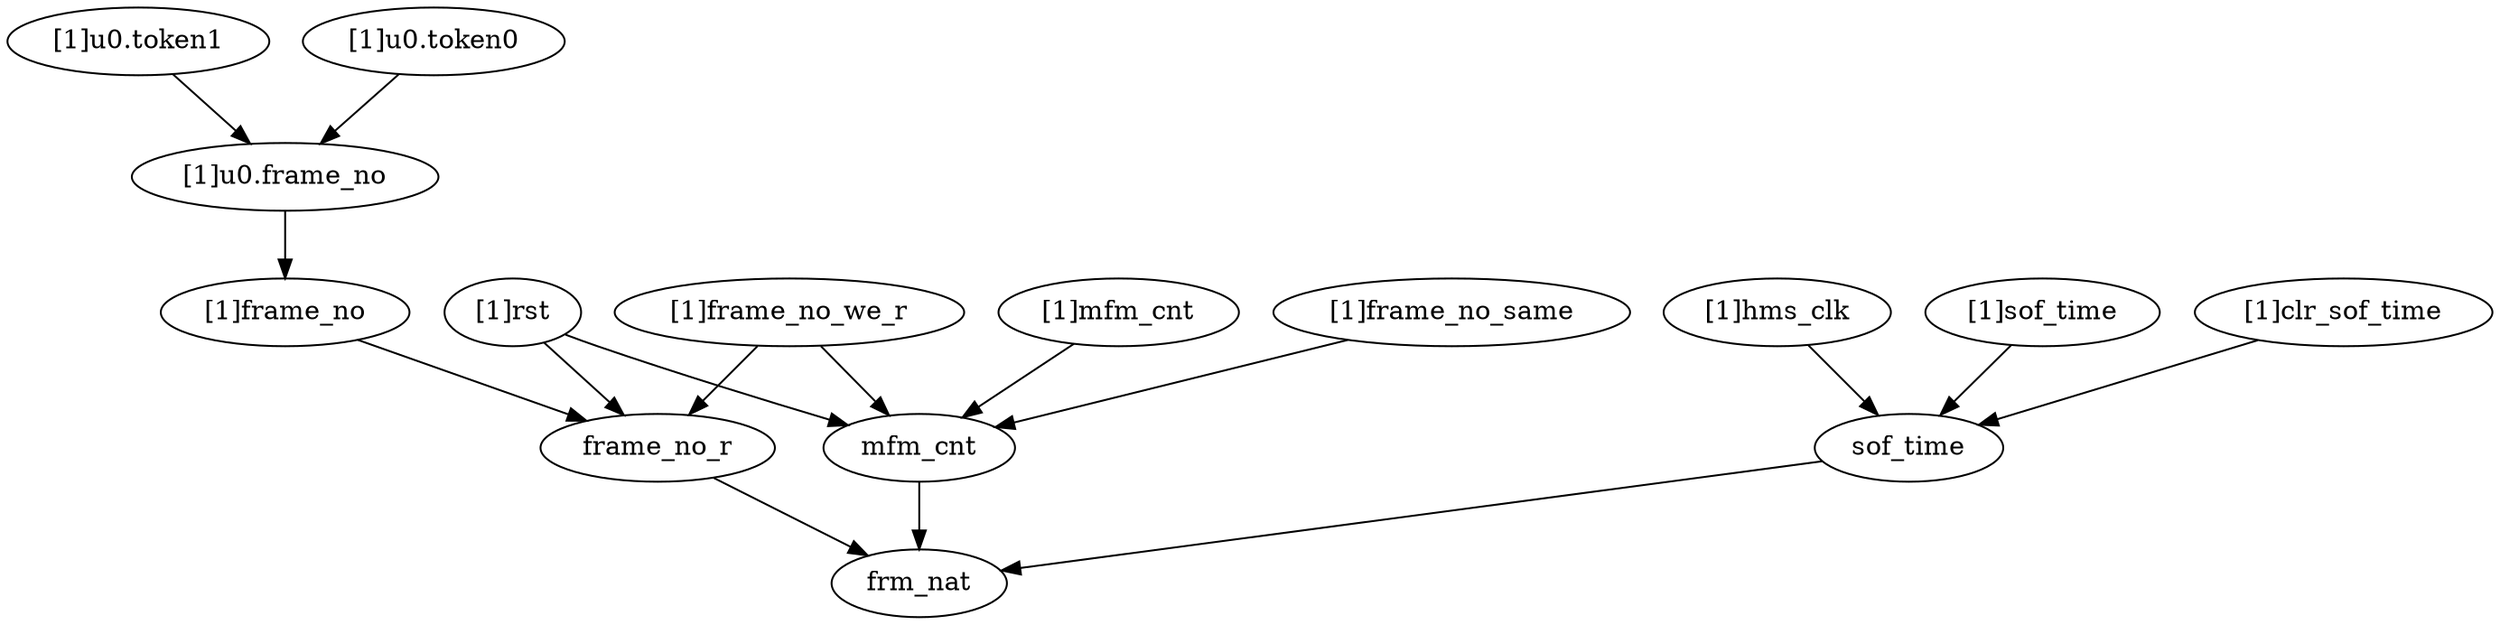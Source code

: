 strict digraph "" {
	"[1]frame_no"	 [complexity=6,
		importance=0.00839266311424,
		rank=0.00139877718571];
	frame_no_r	 [complexity=4,
		importance=0.00603886649392,
		rank=0.00150971662348];
	"[1]frame_no" -> frame_no_r;
	"[1]rst"	 [complexity=5,
		importance=0.0134042023019,
		rank=0.00268084046039];
	"[1]rst" -> frame_no_r;
	mfm_cnt	 [complexity=4,
		importance=0.00823829385058,
		rank=0.00205957346265];
	"[1]rst" -> mfm_cnt;
	frm_nat	 [complexity=0,
		importance=0.00383623945663,
		rank=0.0];
	frame_no_r -> frm_nat;
	"[1]u0.token1"	 [complexity=9,
		importance=0.0123620242754,
		rank=0.00137355825282];
	"[1]u0.frame_no"	 [complexity=6,
		importance=0.010447472952,
		rank=0.001741245492];
	"[1]u0.token1" -> "[1]u0.frame_no";
	"[1]mfm_cnt"	 [complexity=6,
		importance=0.0126403482445,
		rank=0.00210672470742];
	"[1]mfm_cnt" -> mfm_cnt;
	"[1]hms_clk"	 [complexity=5,
		importance=0.00945492926485,
		rank=0.00189098585297];
	sof_time	 [complexity=4,
		importance=0.00727048425271,
		rank=0.00181762106318];
	"[1]hms_clk" -> sof_time;
	"[1]u0.token0"	 [complexity=9,
		importance=0.01290234081,
		rank=0.00143359342334];
	"[1]u0.token0" -> "[1]u0.frame_no";
	"[1]sof_time"	 [complexity=6,
		importance=0.0107047290488,
		rank=0.00178412150813];
	"[1]sof_time" -> sof_time;
	"[1]frame_no_same"	 [complexity=7,
		importance=0.0276236645062,
		rank=0.0039462377866];
	"[1]frame_no_same" -> mfm_cnt;
	"[1]frame_no_we_r"	 [complexity=5,
		importance=0.00780849008983,
		rank=0.00156169801797];
	"[1]frame_no_we_r" -> frame_no_r;
	"[1]frame_no_we_r" -> mfm_cnt;
	"[1]u0.frame_no" -> "[1]frame_no";
	sof_time -> frm_nat;
	mfm_cnt -> frm_nat;
	"[1]clr_sof_time"	 [complexity=5,
		importance=0.0163105921013,
		rank=0.00326211842026];
	"[1]clr_sof_time" -> sof_time;
}

